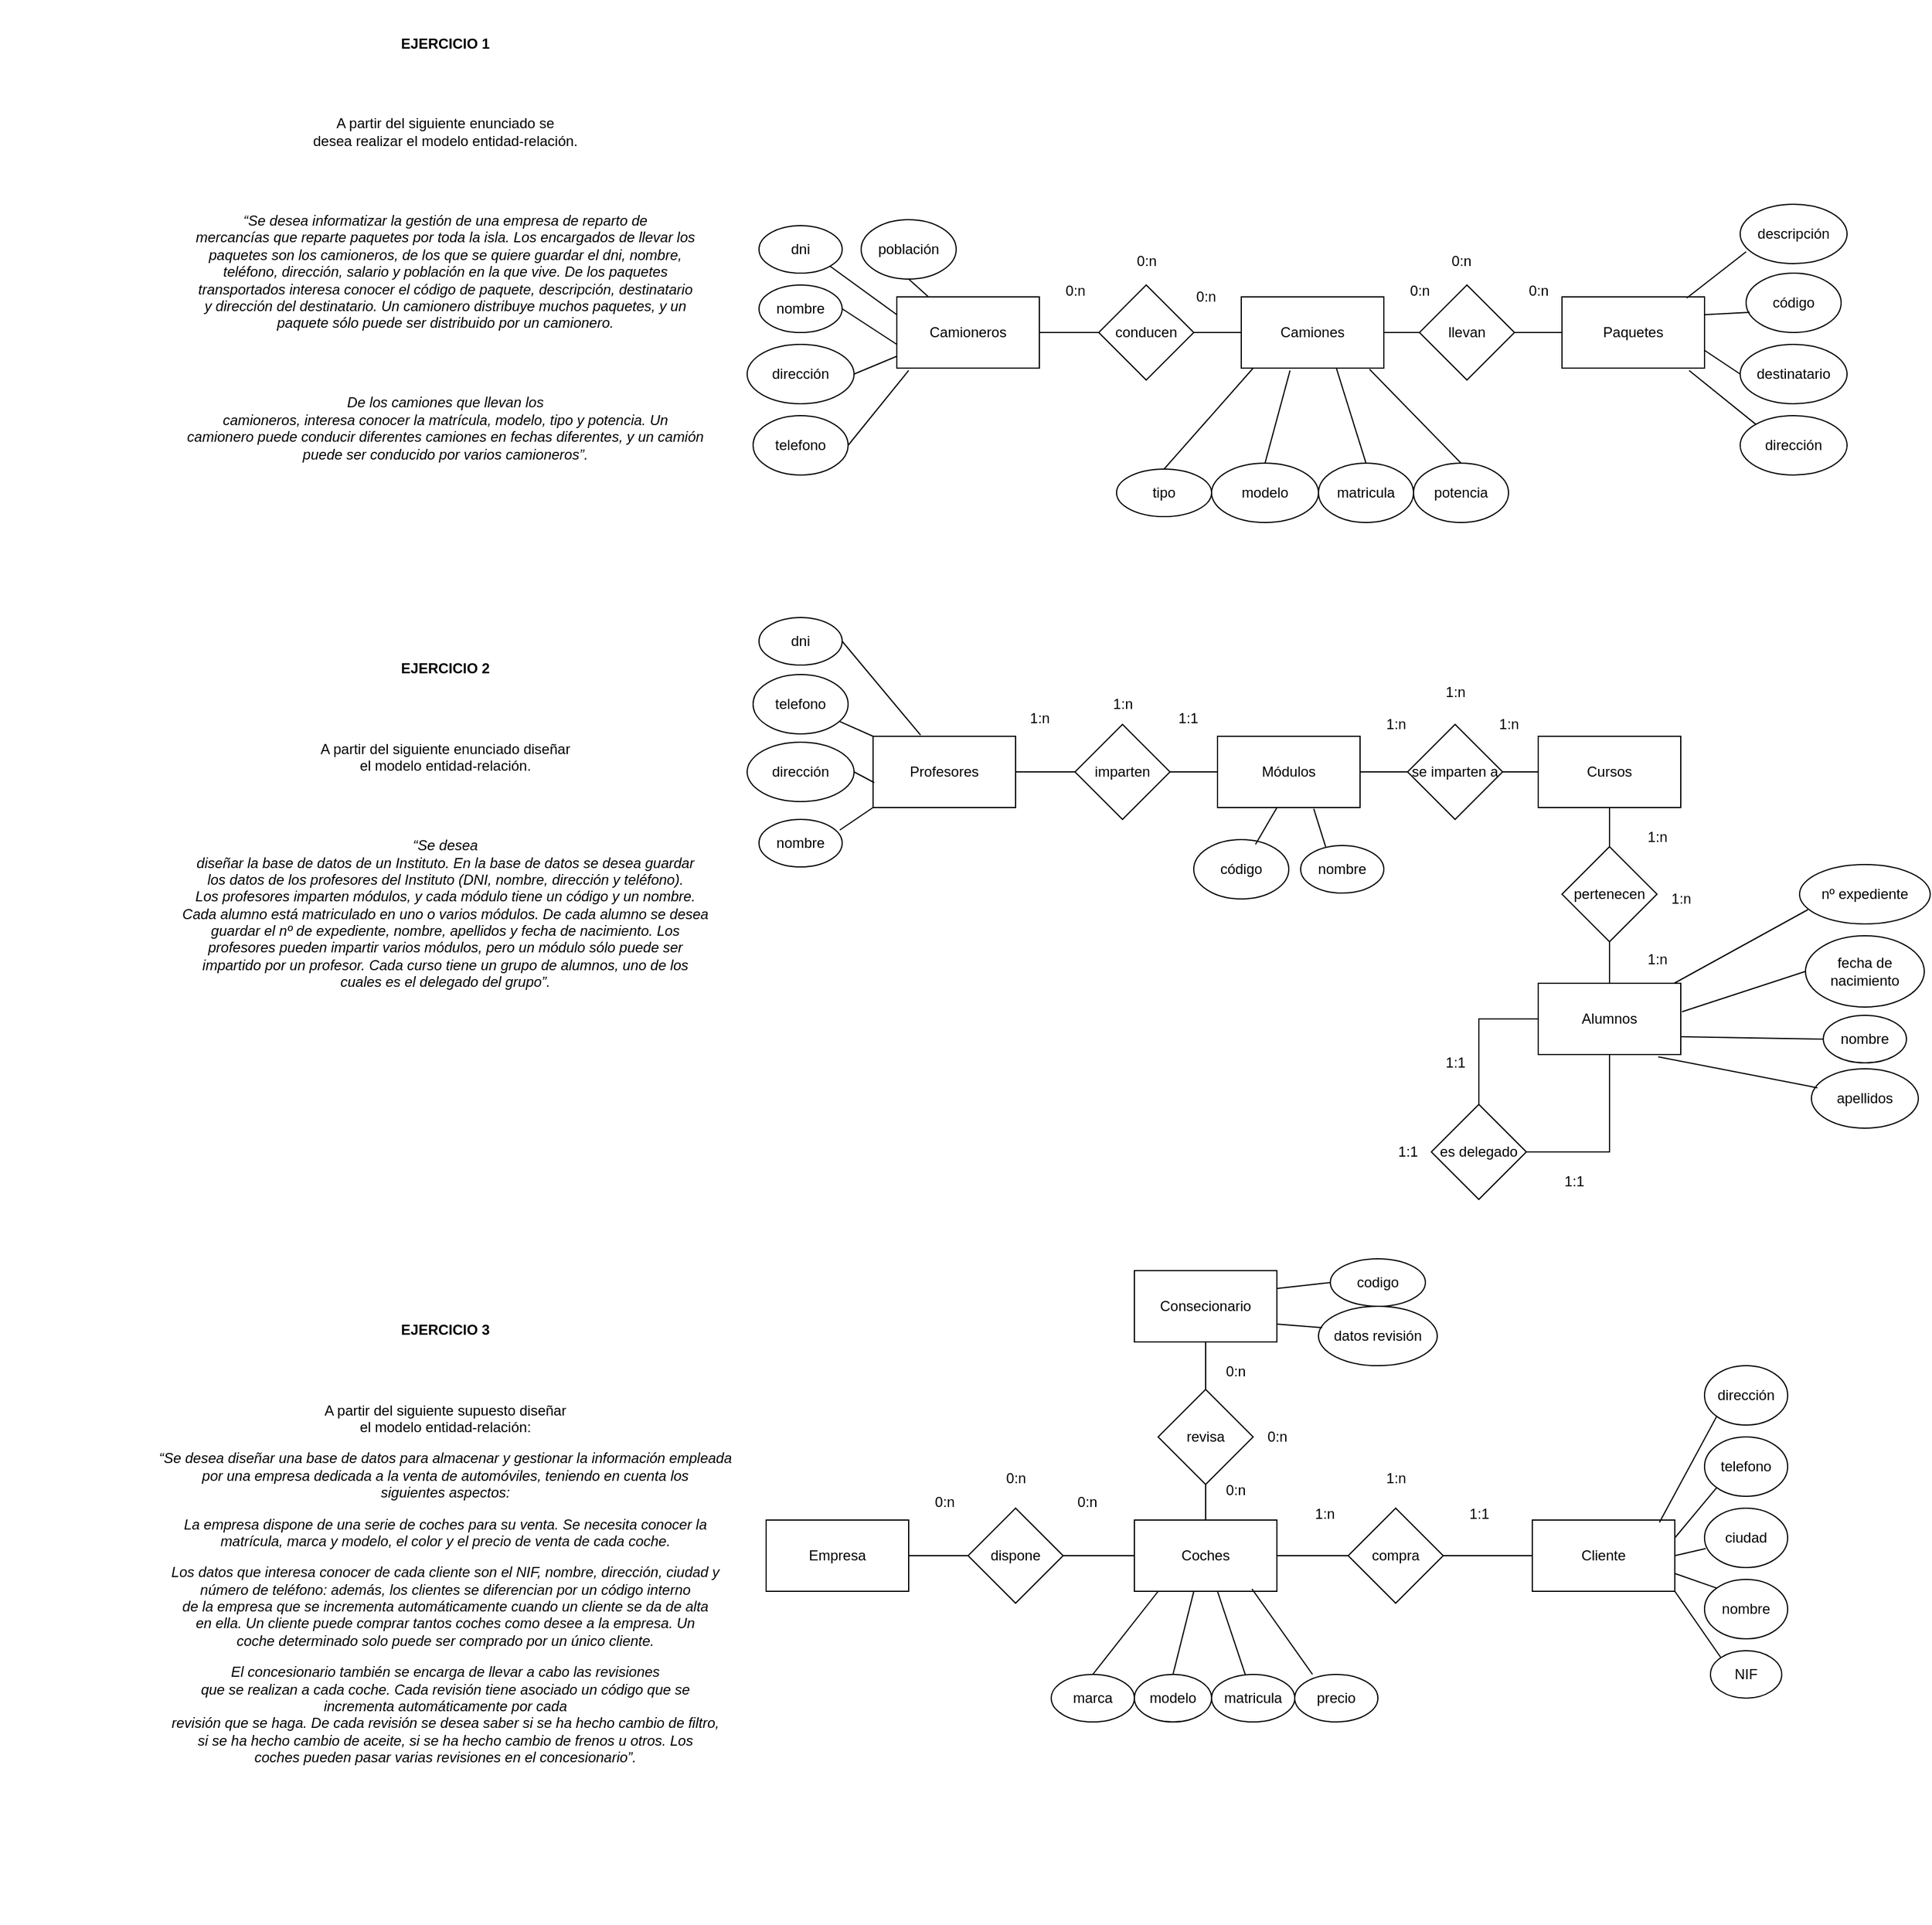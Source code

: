 <mxfile version="21.8.0" type="github">
  <diagram name="Página-1" id="nMgolZXD_CfGPn-2OGdc">
    <mxGraphModel dx="2261" dy="4302" grid="1" gridSize="10" guides="1" tooltips="1" connect="1" arrows="1" fold="1" page="1" pageScale="1" pageWidth="827" pageHeight="1169" math="0" shadow="0">
      <root>
        <mxCell id="0" />
        <mxCell id="1" parent="0" />
        <mxCell id="vaaJ42ECIvBjuGSLMHqS-1" value="&lt;p&gt;&lt;b&gt;&lt;span lang=&quot;ES-TRAD&quot;&gt;EJERCICIO 1&lt;/span&gt;&lt;/b&gt;&lt;/p&gt;&#xa;&#xa;&lt;p&gt;&lt;span lang=&quot;ES-TRAD&quot;&gt;A partir del siguiente enunciado se&#xa;desea realizar el modelo entidad-relación.&lt;/span&gt;&lt;/p&gt;&#xa;&#xa;&lt;p&gt;&lt;i&gt;&lt;span lang=&quot;ES-TRAD&quot;&gt;“Se desea informatizar la gestión de una empresa de reparto de&#xa;mercancías que reparte paquetes por toda la isla. Los encargados de llevar los&#xa;paquetes son los camioneros, de los que se quiere guardar el dni, nombre,&#xa;teléfono, dirección, salario y población en la que vive. De los paquetes&#xa;transportados interesa conocer el código de paquete, descripción, destinatario&#xa;y dirección del destinatario. Un camionero distribuye muchos paquetes, y un&#xa;paquete sólo puede ser distribuido por un camionero.&lt;/span&gt;&lt;/i&gt;&lt;/p&gt;&#xa;&#xa;&lt;p&gt;&lt;i&gt;&lt;span lang=&quot;ES-TRAD&quot;&gt;De los camiones que llevan los&#xa;camioneros, interesa conocer la matrícula, modelo, tipo y potencia. Un&#xa;camionero puede conducir diferentes camiones en fechas diferentes, y un camión&#xa;puede ser conducido por varios camioneros”.&lt;/span&gt;&lt;/i&gt;&lt;i&gt;&lt;/i&gt;&lt;/p&gt;&#xa;&#xa;&lt;p&gt;&lt;b&gt;&lt;span lang=&quot;ES-TRAD&quot;&gt;&lt;/span&gt;&lt;/b&gt;&lt;/p&gt;" style="text;html=1;strokeColor=none;fillColor=none;align=center;verticalAlign=middle;whiteSpace=wrap;rounded=0;" vertex="1" parent="1">
          <mxGeometry x="-170" y="-2510" width="500" height="460" as="geometry" />
        </mxCell>
        <mxCell id="vaaJ42ECIvBjuGSLMHqS-2" value="Paquetes" style="rounded=0;whiteSpace=wrap;html=1;" vertex="1" parent="1">
          <mxGeometry x="1020" y="-2260" width="120" height="60" as="geometry" />
        </mxCell>
        <mxCell id="vaaJ42ECIvBjuGSLMHqS-7" style="edgeStyle=orthogonalEdgeStyle;rounded=0;orthogonalLoop=1;jettySize=auto;html=1;entryX=0;entryY=0.5;entryDx=0;entryDy=0;endArrow=none;endFill=0;" edge="1" parent="1" source="vaaJ42ECIvBjuGSLMHqS-3" target="vaaJ42ECIvBjuGSLMHqS-5">
          <mxGeometry relative="1" as="geometry" />
        </mxCell>
        <mxCell id="vaaJ42ECIvBjuGSLMHqS-3" value="Camioneros" style="rounded=0;whiteSpace=wrap;html=1;" vertex="1" parent="1">
          <mxGeometry x="460" y="-2260" width="120" height="60" as="geometry" />
        </mxCell>
        <mxCell id="vaaJ42ECIvBjuGSLMHqS-5" value="conducen" style="rhombus;whiteSpace=wrap;html=1;" vertex="1" parent="1">
          <mxGeometry x="630" y="-2270" width="80" height="80" as="geometry" />
        </mxCell>
        <mxCell id="vaaJ42ECIvBjuGSLMHqS-9" value="telefono" style="ellipse;whiteSpace=wrap;html=1;" vertex="1" parent="1">
          <mxGeometry x="339" y="-2160" width="80" height="50" as="geometry" />
        </mxCell>
        <mxCell id="vaaJ42ECIvBjuGSLMHqS-10" value="nombre" style="ellipse;whiteSpace=wrap;html=1;" vertex="1" parent="1">
          <mxGeometry x="344" y="-2270" width="70" height="40" as="geometry" />
        </mxCell>
        <mxCell id="vaaJ42ECIvBjuGSLMHqS-11" value="dni" style="ellipse;whiteSpace=wrap;html=1;" vertex="1" parent="1">
          <mxGeometry x="344" y="-2320" width="70" height="40" as="geometry" />
        </mxCell>
        <mxCell id="vaaJ42ECIvBjuGSLMHqS-12" value="dirección" style="ellipse;whiteSpace=wrap;html=1;" vertex="1" parent="1">
          <mxGeometry x="334" y="-2220" width="90" height="50" as="geometry" />
        </mxCell>
        <mxCell id="vaaJ42ECIvBjuGSLMHqS-13" value="población" style="ellipse;whiteSpace=wrap;html=1;" vertex="1" parent="1">
          <mxGeometry x="430" y="-2325" width="80" height="50" as="geometry" />
        </mxCell>
        <mxCell id="vaaJ42ECIvBjuGSLMHqS-14" value="" style="endArrow=none;html=1;rounded=0;entryX=1;entryY=0.5;entryDx=0;entryDy=0;exitX=0.083;exitY=1.033;exitDx=0;exitDy=0;exitPerimeter=0;" edge="1" parent="1" source="vaaJ42ECIvBjuGSLMHqS-3" target="vaaJ42ECIvBjuGSLMHqS-9">
          <mxGeometry width="50" height="50" relative="1" as="geometry">
            <mxPoint x="390" y="-2130" as="sourcePoint" />
            <mxPoint x="440" y="-2180" as="targetPoint" />
          </mxGeometry>
        </mxCell>
        <mxCell id="vaaJ42ECIvBjuGSLMHqS-15" value="" style="endArrow=none;html=1;rounded=0;entryX=1;entryY=0.5;entryDx=0;entryDy=0;exitX=0;exitY=0.833;exitDx=0;exitDy=0;exitPerimeter=0;" edge="1" parent="1" source="vaaJ42ECIvBjuGSLMHqS-3" target="vaaJ42ECIvBjuGSLMHqS-12">
          <mxGeometry width="50" height="50" relative="1" as="geometry">
            <mxPoint x="390" y="-2130" as="sourcePoint" />
            <mxPoint x="440" y="-2180" as="targetPoint" />
          </mxGeometry>
        </mxCell>
        <mxCell id="vaaJ42ECIvBjuGSLMHqS-16" value="" style="endArrow=none;html=1;rounded=0;entryX=1;entryY=0.5;entryDx=0;entryDy=0;" edge="1" parent="1" target="vaaJ42ECIvBjuGSLMHqS-10">
          <mxGeometry width="50" height="50" relative="1" as="geometry">
            <mxPoint x="460" y="-2220" as="sourcePoint" />
            <mxPoint x="440" y="-2180" as="targetPoint" />
          </mxGeometry>
        </mxCell>
        <mxCell id="vaaJ42ECIvBjuGSLMHqS-17" value="" style="endArrow=none;html=1;rounded=0;entryX=1;entryY=1;entryDx=0;entryDy=0;exitX=0;exitY=0.25;exitDx=0;exitDy=0;" edge="1" parent="1" source="vaaJ42ECIvBjuGSLMHqS-3" target="vaaJ42ECIvBjuGSLMHqS-11">
          <mxGeometry width="50" height="50" relative="1" as="geometry">
            <mxPoint x="390" y="-2130" as="sourcePoint" />
            <mxPoint x="440" y="-2180" as="targetPoint" />
          </mxGeometry>
        </mxCell>
        <mxCell id="vaaJ42ECIvBjuGSLMHqS-18" value="" style="endArrow=none;html=1;rounded=0;entryX=0.5;entryY=1;entryDx=0;entryDy=0;" edge="1" parent="1" source="vaaJ42ECIvBjuGSLMHqS-3" target="vaaJ42ECIvBjuGSLMHqS-13">
          <mxGeometry width="50" height="50" relative="1" as="geometry">
            <mxPoint x="390" y="-2130" as="sourcePoint" />
            <mxPoint x="440" y="-2180" as="targetPoint" />
          </mxGeometry>
        </mxCell>
        <mxCell id="vaaJ42ECIvBjuGSLMHqS-19" value="dirección" style="ellipse;whiteSpace=wrap;html=1;" vertex="1" parent="1">
          <mxGeometry x="1170" y="-2160" width="90" height="50" as="geometry" />
        </mxCell>
        <mxCell id="vaaJ42ECIvBjuGSLMHqS-20" value="destinatario" style="ellipse;whiteSpace=wrap;html=1;" vertex="1" parent="1">
          <mxGeometry x="1170" y="-2220" width="90" height="50" as="geometry" />
        </mxCell>
        <mxCell id="vaaJ42ECIvBjuGSLMHqS-21" value="descripción" style="ellipse;whiteSpace=wrap;html=1;" vertex="1" parent="1">
          <mxGeometry x="1170" y="-2338" width="90" height="50" as="geometry" />
        </mxCell>
        <mxCell id="vaaJ42ECIvBjuGSLMHqS-22" value="código" style="ellipse;whiteSpace=wrap;html=1;" vertex="1" parent="1">
          <mxGeometry x="1175" y="-2280" width="80" height="50" as="geometry" />
        </mxCell>
        <mxCell id="vaaJ42ECIvBjuGSLMHqS-23" value="" style="endArrow=none;html=1;rounded=0;entryX=0;entryY=0;entryDx=0;entryDy=0;exitX=0.892;exitY=1.033;exitDx=0;exitDy=0;exitPerimeter=0;" edge="1" parent="1" source="vaaJ42ECIvBjuGSLMHqS-2" target="vaaJ42ECIvBjuGSLMHqS-19">
          <mxGeometry width="50" height="50" relative="1" as="geometry">
            <mxPoint x="630" y="-2220" as="sourcePoint" />
            <mxPoint x="680" y="-2270" as="targetPoint" />
          </mxGeometry>
        </mxCell>
        <mxCell id="vaaJ42ECIvBjuGSLMHqS-24" value="" style="endArrow=none;html=1;rounded=0;entryX=0;entryY=0.5;entryDx=0;entryDy=0;exitX=1;exitY=0.75;exitDx=0;exitDy=0;" edge="1" parent="1" source="vaaJ42ECIvBjuGSLMHqS-2" target="vaaJ42ECIvBjuGSLMHqS-20">
          <mxGeometry width="50" height="50" relative="1" as="geometry">
            <mxPoint x="630" y="-2220" as="sourcePoint" />
            <mxPoint x="680" y="-2270" as="targetPoint" />
          </mxGeometry>
        </mxCell>
        <mxCell id="vaaJ42ECIvBjuGSLMHqS-25" value="" style="endArrow=none;html=1;rounded=0;entryX=0.038;entryY=0.66;entryDx=0;entryDy=0;entryPerimeter=0;exitX=1;exitY=0.25;exitDx=0;exitDy=0;" edge="1" parent="1" source="vaaJ42ECIvBjuGSLMHqS-2" target="vaaJ42ECIvBjuGSLMHqS-22">
          <mxGeometry width="50" height="50" relative="1" as="geometry">
            <mxPoint x="630" y="-2220" as="sourcePoint" />
            <mxPoint x="680" y="-2270" as="targetPoint" />
          </mxGeometry>
        </mxCell>
        <mxCell id="vaaJ42ECIvBjuGSLMHqS-26" value="" style="endArrow=none;html=1;rounded=0;entryX=0.056;entryY=0.8;entryDx=0;entryDy=0;entryPerimeter=0;exitX=0.875;exitY=0.017;exitDx=0;exitDy=0;exitPerimeter=0;" edge="1" parent="1" source="vaaJ42ECIvBjuGSLMHqS-2" target="vaaJ42ECIvBjuGSLMHqS-21">
          <mxGeometry width="50" height="50" relative="1" as="geometry">
            <mxPoint x="630" y="-2220" as="sourcePoint" />
            <mxPoint x="680" y="-2270" as="targetPoint" />
          </mxGeometry>
        </mxCell>
        <mxCell id="vaaJ42ECIvBjuGSLMHqS-31" style="edgeStyle=orthogonalEdgeStyle;rounded=0;orthogonalLoop=1;jettySize=auto;html=1;entryX=0;entryY=0.5;entryDx=0;entryDy=0;endArrow=none;endFill=0;" edge="1" parent="1" source="vaaJ42ECIvBjuGSLMHqS-28" target="vaaJ42ECIvBjuGSLMHqS-30">
          <mxGeometry relative="1" as="geometry" />
        </mxCell>
        <mxCell id="vaaJ42ECIvBjuGSLMHqS-28" value="Camiones" style="rounded=0;whiteSpace=wrap;html=1;" vertex="1" parent="1">
          <mxGeometry x="750" y="-2260" width="120" height="60" as="geometry" />
        </mxCell>
        <mxCell id="vaaJ42ECIvBjuGSLMHqS-29" value="" style="endArrow=none;html=1;rounded=0;entryX=0;entryY=0.5;entryDx=0;entryDy=0;exitX=1;exitY=0.5;exitDx=0;exitDy=0;" edge="1" parent="1" source="vaaJ42ECIvBjuGSLMHqS-5" target="vaaJ42ECIvBjuGSLMHqS-28">
          <mxGeometry width="50" height="50" relative="1" as="geometry">
            <mxPoint x="500" y="-2220" as="sourcePoint" />
            <mxPoint x="550" y="-2270" as="targetPoint" />
          </mxGeometry>
        </mxCell>
        <mxCell id="vaaJ42ECIvBjuGSLMHqS-32" style="edgeStyle=orthogonalEdgeStyle;rounded=0;orthogonalLoop=1;jettySize=auto;html=1;endArrow=none;endFill=0;" edge="1" parent="1" source="vaaJ42ECIvBjuGSLMHqS-30" target="vaaJ42ECIvBjuGSLMHqS-2">
          <mxGeometry relative="1" as="geometry" />
        </mxCell>
        <mxCell id="vaaJ42ECIvBjuGSLMHqS-30" value="llevan" style="rhombus;whiteSpace=wrap;html=1;" vertex="1" parent="1">
          <mxGeometry x="900" y="-2270" width="80" height="80" as="geometry" />
        </mxCell>
        <mxCell id="vaaJ42ECIvBjuGSLMHqS-33" value="potencia" style="ellipse;whiteSpace=wrap;html=1;" vertex="1" parent="1">
          <mxGeometry x="895" y="-2120" width="80" height="50" as="geometry" />
        </mxCell>
        <mxCell id="vaaJ42ECIvBjuGSLMHqS-34" value="tipo" style="ellipse;whiteSpace=wrap;html=1;" vertex="1" parent="1">
          <mxGeometry x="645" y="-2115" width="80" height="40" as="geometry" />
        </mxCell>
        <mxCell id="vaaJ42ECIvBjuGSLMHqS-35" value="modelo" style="ellipse;whiteSpace=wrap;html=1;" vertex="1" parent="1">
          <mxGeometry x="725" y="-2120" width="90" height="50" as="geometry" />
        </mxCell>
        <mxCell id="vaaJ42ECIvBjuGSLMHqS-36" value="matricula" style="ellipse;whiteSpace=wrap;html=1;" vertex="1" parent="1">
          <mxGeometry x="815" y="-2120" width="80" height="50" as="geometry" />
        </mxCell>
        <mxCell id="vaaJ42ECIvBjuGSLMHqS-37" value="" style="endArrow=none;html=1;rounded=0;entryX=0.5;entryY=0;entryDx=0;entryDy=0;exitX=0.9;exitY=1.017;exitDx=0;exitDy=0;exitPerimeter=0;" edge="1" parent="1" source="vaaJ42ECIvBjuGSLMHqS-28" target="vaaJ42ECIvBjuGSLMHqS-33">
          <mxGeometry width="50" height="50" relative="1" as="geometry">
            <mxPoint x="500" y="-2220" as="sourcePoint" />
            <mxPoint x="550" y="-2270" as="targetPoint" />
          </mxGeometry>
        </mxCell>
        <mxCell id="vaaJ42ECIvBjuGSLMHqS-38" value="" style="endArrow=none;html=1;rounded=0;entryX=0.5;entryY=0;entryDx=0;entryDy=0;exitX=0.667;exitY=1;exitDx=0;exitDy=0;exitPerimeter=0;" edge="1" parent="1" source="vaaJ42ECIvBjuGSLMHqS-28" target="vaaJ42ECIvBjuGSLMHqS-36">
          <mxGeometry width="50" height="50" relative="1" as="geometry">
            <mxPoint x="500" y="-2220" as="sourcePoint" />
            <mxPoint x="550" y="-2270" as="targetPoint" />
          </mxGeometry>
        </mxCell>
        <mxCell id="vaaJ42ECIvBjuGSLMHqS-39" value="" style="endArrow=none;html=1;rounded=0;entryX=0.5;entryY=0;entryDx=0;entryDy=0;exitX=0.342;exitY=1.033;exitDx=0;exitDy=0;exitPerimeter=0;" edge="1" parent="1" source="vaaJ42ECIvBjuGSLMHqS-28" target="vaaJ42ECIvBjuGSLMHqS-35">
          <mxGeometry width="50" height="50" relative="1" as="geometry">
            <mxPoint x="500" y="-2220" as="sourcePoint" />
            <mxPoint x="550" y="-2270" as="targetPoint" />
          </mxGeometry>
        </mxCell>
        <mxCell id="vaaJ42ECIvBjuGSLMHqS-40" value="" style="endArrow=none;html=1;rounded=0;exitX=0.5;exitY=0;exitDx=0;exitDy=0;" edge="1" parent="1" source="vaaJ42ECIvBjuGSLMHqS-34">
          <mxGeometry width="50" height="50" relative="1" as="geometry">
            <mxPoint x="500" y="-2220" as="sourcePoint" />
            <mxPoint x="760" y="-2200" as="targetPoint" />
          </mxGeometry>
        </mxCell>
        <mxCell id="vaaJ42ECIvBjuGSLMHqS-41" value="0:n" style="text;html=1;align=center;verticalAlign=middle;resizable=0;points=[];autosize=1;strokeColor=none;fillColor=none;" vertex="1" parent="1">
          <mxGeometry x="700" y="-2275" width="40" height="30" as="geometry" />
        </mxCell>
        <mxCell id="vaaJ42ECIvBjuGSLMHqS-42" value="0:n" style="text;html=1;align=center;verticalAlign=middle;resizable=0;points=[];autosize=1;strokeColor=none;fillColor=none;" vertex="1" parent="1">
          <mxGeometry x="590" y="-2280" width="40" height="30" as="geometry" />
        </mxCell>
        <mxCell id="vaaJ42ECIvBjuGSLMHqS-43" value="0:n" style="text;html=1;align=center;verticalAlign=middle;resizable=0;points=[];autosize=1;strokeColor=none;fillColor=none;" vertex="1" parent="1">
          <mxGeometry x="650" y="-2305" width="40" height="30" as="geometry" />
        </mxCell>
        <mxCell id="vaaJ42ECIvBjuGSLMHqS-44" value="0:n" style="text;html=1;align=center;verticalAlign=middle;resizable=0;points=[];autosize=1;strokeColor=none;fillColor=none;" vertex="1" parent="1">
          <mxGeometry x="980" y="-2280" width="40" height="30" as="geometry" />
        </mxCell>
        <mxCell id="vaaJ42ECIvBjuGSLMHqS-45" value="0:n" style="text;html=1;align=center;verticalAlign=middle;resizable=0;points=[];autosize=1;strokeColor=none;fillColor=none;" vertex="1" parent="1">
          <mxGeometry x="880" y="-2280" width="40" height="30" as="geometry" />
        </mxCell>
        <mxCell id="vaaJ42ECIvBjuGSLMHqS-46" value="0:n" style="text;html=1;align=center;verticalAlign=middle;resizable=0;points=[];autosize=1;strokeColor=none;fillColor=none;" vertex="1" parent="1">
          <mxGeometry x="915" y="-2305" width="40" height="30" as="geometry" />
        </mxCell>
        <mxCell id="vaaJ42ECIvBjuGSLMHqS-47" value="&lt;p&gt;&lt;b&gt;EJERCICIO 2&lt;/b&gt;&lt;/p&gt;&lt;br/&gt;&lt;br/&gt;&lt;p&gt;&lt;span lang=&quot;ES-TRAD&quot;&gt;A partir del siguiente enunciado diseñar&lt;br/&gt;el modelo entidad-relación.&lt;/span&gt;&lt;/p&gt;&lt;br/&gt;&lt;br/&gt;&lt;p&gt;&lt;i&gt;&lt;span lang=&quot;ES-TRAD&quot;&gt;“Se desea&lt;br/&gt;diseñar la base de datos de un Instituto. En la base de datos se desea guardar&lt;br/&gt;los datos de los profesores del Instituto (DNI, nombre, dirección y teléfono).&lt;br/&gt;Los profesores imparten módulos, y cada módulo tiene un código y un nombre.&lt;br/&gt;Cada alumno está matriculado en uno o varios módulos. De cada alumno se desea&lt;br/&gt;guardar el nº de expediente, nombre, apellidos y fecha de nacimiento. Los&lt;br/&gt;profesores pueden impartir varios módulos, pero un módulo sólo puede ser&lt;br/&gt;impartido por un profesor. Cada curso tiene un grupo de alumnos, uno de los&lt;br/&gt;cuales es el delegado del grupo”.&lt;/span&gt;&lt;/i&gt;&lt;/p&gt;" style="text;html=1;strokeColor=none;fillColor=none;align=center;verticalAlign=middle;whiteSpace=wrap;rounded=0;" vertex="1" parent="1">
          <mxGeometry x="-190" y="-1970" width="540" height="310" as="geometry" />
        </mxCell>
        <mxCell id="vaaJ42ECIvBjuGSLMHqS-104" style="edgeStyle=orthogonalEdgeStyle;rounded=0;orthogonalLoop=1;jettySize=auto;html=1;entryX=0.5;entryY=0;entryDx=0;entryDy=0;endArrow=none;endFill=0;" edge="1" parent="1" source="vaaJ42ECIvBjuGSLMHqS-49" target="vaaJ42ECIvBjuGSLMHqS-100">
          <mxGeometry relative="1" as="geometry" />
        </mxCell>
        <mxCell id="vaaJ42ECIvBjuGSLMHqS-106" style="edgeStyle=orthogonalEdgeStyle;rounded=0;orthogonalLoop=1;jettySize=auto;html=1;entryX=1;entryY=0.5;entryDx=0;entryDy=0;endArrow=none;endFill=0;" edge="1" parent="1" source="vaaJ42ECIvBjuGSLMHqS-49" target="vaaJ42ECIvBjuGSLMHqS-100">
          <mxGeometry relative="1" as="geometry">
            <Array as="points">
              <mxPoint x="1060" y="-1540" />
            </Array>
          </mxGeometry>
        </mxCell>
        <mxCell id="vaaJ42ECIvBjuGSLMHqS-49" value="Alumnos" style="rounded=0;whiteSpace=wrap;html=1;" vertex="1" parent="1">
          <mxGeometry x="1000" y="-1682" width="120" height="60" as="geometry" />
        </mxCell>
        <mxCell id="vaaJ42ECIvBjuGSLMHqS-55" style="edgeStyle=orthogonalEdgeStyle;rounded=0;orthogonalLoop=1;jettySize=auto;html=1;entryX=0;entryY=0.5;entryDx=0;entryDy=0;endArrow=none;endFill=0;" edge="1" parent="1" source="vaaJ42ECIvBjuGSLMHqS-50" target="vaaJ42ECIvBjuGSLMHqS-54">
          <mxGeometry relative="1" as="geometry" />
        </mxCell>
        <mxCell id="vaaJ42ECIvBjuGSLMHqS-50" value="Profesores" style="rounded=0;whiteSpace=wrap;html=1;" vertex="1" parent="1">
          <mxGeometry x="440" y="-1890" width="120" height="60" as="geometry" />
        </mxCell>
        <mxCell id="vaaJ42ECIvBjuGSLMHqS-91" style="edgeStyle=orthogonalEdgeStyle;rounded=0;orthogonalLoop=1;jettySize=auto;html=1;entryX=0;entryY=0.5;entryDx=0;entryDy=0;endArrow=none;endFill=0;" edge="1" parent="1" source="vaaJ42ECIvBjuGSLMHqS-52" target="vaaJ42ECIvBjuGSLMHqS-90">
          <mxGeometry relative="1" as="geometry" />
        </mxCell>
        <mxCell id="vaaJ42ECIvBjuGSLMHqS-52" value="Módulos" style="rounded=0;whiteSpace=wrap;html=1;" vertex="1" parent="1">
          <mxGeometry x="730" y="-1890" width="120" height="60" as="geometry" />
        </mxCell>
        <mxCell id="vaaJ42ECIvBjuGSLMHqS-98" style="edgeStyle=orthogonalEdgeStyle;rounded=0;orthogonalLoop=1;jettySize=auto;html=1;endArrow=none;endFill=0;" edge="1" parent="1" source="vaaJ42ECIvBjuGSLMHqS-53" target="vaaJ42ECIvBjuGSLMHqS-49">
          <mxGeometry relative="1" as="geometry" />
        </mxCell>
        <mxCell id="vaaJ42ECIvBjuGSLMHqS-53" value="pertenecen" style="rhombus;whiteSpace=wrap;html=1;" vertex="1" parent="1">
          <mxGeometry x="1020" y="-1797" width="80" height="80" as="geometry" />
        </mxCell>
        <mxCell id="vaaJ42ECIvBjuGSLMHqS-56" style="edgeStyle=orthogonalEdgeStyle;rounded=0;orthogonalLoop=1;jettySize=auto;html=1;entryX=0;entryY=0.5;entryDx=0;entryDy=0;endArrow=none;endFill=0;" edge="1" parent="1" source="vaaJ42ECIvBjuGSLMHqS-54" target="vaaJ42ECIvBjuGSLMHqS-52">
          <mxGeometry relative="1" as="geometry" />
        </mxCell>
        <mxCell id="vaaJ42ECIvBjuGSLMHqS-54" value="imparten" style="rhombus;whiteSpace=wrap;html=1;" vertex="1" parent="1">
          <mxGeometry x="610" y="-1900" width="80" height="80" as="geometry" />
        </mxCell>
        <mxCell id="vaaJ42ECIvBjuGSLMHqS-59" value="1:n" style="text;html=1;align=center;verticalAlign=middle;resizable=0;points=[];autosize=1;strokeColor=none;fillColor=none;" vertex="1" parent="1">
          <mxGeometry x="560" y="-1920" width="40" height="30" as="geometry" />
        </mxCell>
        <mxCell id="vaaJ42ECIvBjuGSLMHqS-60" value="1:1" style="text;html=1;align=center;verticalAlign=middle;resizable=0;points=[];autosize=1;strokeColor=none;fillColor=none;" vertex="1" parent="1">
          <mxGeometry x="685" y="-1920" width="40" height="30" as="geometry" />
        </mxCell>
        <mxCell id="vaaJ42ECIvBjuGSLMHqS-61" value="1:n" style="text;html=1;align=center;verticalAlign=middle;resizable=0;points=[];autosize=1;strokeColor=none;fillColor=none;" vertex="1" parent="1">
          <mxGeometry x="630" y="-1932" width="40" height="30" as="geometry" />
        </mxCell>
        <mxCell id="vaaJ42ECIvBjuGSLMHqS-62" value="1:n" style="text;html=1;align=center;verticalAlign=middle;resizable=0;points=[];autosize=1;strokeColor=none;fillColor=none;" vertex="1" parent="1">
          <mxGeometry x="1080" y="-1820" width="40" height="30" as="geometry" />
        </mxCell>
        <mxCell id="vaaJ42ECIvBjuGSLMHqS-64" value="1:n" style="text;html=1;align=center;verticalAlign=middle;resizable=0;points=[];autosize=1;strokeColor=none;fillColor=none;" vertex="1" parent="1">
          <mxGeometry x="1080" y="-1717" width="40" height="30" as="geometry" />
        </mxCell>
        <mxCell id="vaaJ42ECIvBjuGSLMHqS-65" value="dirección" style="ellipse;whiteSpace=wrap;html=1;" vertex="1" parent="1">
          <mxGeometry x="334" y="-1885" width="90" height="50" as="geometry" />
        </mxCell>
        <mxCell id="vaaJ42ECIvBjuGSLMHqS-66" value="telefono" style="ellipse;whiteSpace=wrap;html=1;" vertex="1" parent="1">
          <mxGeometry x="339" y="-1942" width="80" height="50" as="geometry" />
        </mxCell>
        <mxCell id="vaaJ42ECIvBjuGSLMHqS-67" value="nombre" style="ellipse;whiteSpace=wrap;html=1;" vertex="1" parent="1">
          <mxGeometry x="344" y="-1820" width="70" height="40" as="geometry" />
        </mxCell>
        <mxCell id="vaaJ42ECIvBjuGSLMHqS-68" value="dni" style="ellipse;whiteSpace=wrap;html=1;" vertex="1" parent="1">
          <mxGeometry x="344" y="-1990" width="70" height="40" as="geometry" />
        </mxCell>
        <mxCell id="vaaJ42ECIvBjuGSLMHqS-69" value="" style="endArrow=none;html=1;rounded=0;exitX=0.971;exitY=0.225;exitDx=0;exitDy=0;exitPerimeter=0;entryX=0;entryY=1;entryDx=0;entryDy=0;" edge="1" parent="1" source="vaaJ42ECIvBjuGSLMHqS-67" target="vaaJ42ECIvBjuGSLMHqS-50">
          <mxGeometry width="50" height="50" relative="1" as="geometry">
            <mxPoint x="500" y="-1890" as="sourcePoint" />
            <mxPoint x="550" y="-1940" as="targetPoint" />
          </mxGeometry>
        </mxCell>
        <mxCell id="vaaJ42ECIvBjuGSLMHqS-70" value="" style="endArrow=none;html=1;rounded=0;entryX=1;entryY=0.5;entryDx=0;entryDy=0;exitX=0.008;exitY=0.65;exitDx=0;exitDy=0;exitPerimeter=0;" edge="1" parent="1" source="vaaJ42ECIvBjuGSLMHqS-50" target="vaaJ42ECIvBjuGSLMHqS-65">
          <mxGeometry width="50" height="50" relative="1" as="geometry">
            <mxPoint x="500" y="-1890" as="sourcePoint" />
            <mxPoint x="550" y="-1940" as="targetPoint" />
          </mxGeometry>
        </mxCell>
        <mxCell id="vaaJ42ECIvBjuGSLMHqS-71" value="" style="endArrow=none;html=1;rounded=0;exitX=0;exitY=0;exitDx=0;exitDy=0;" edge="1" parent="1" source="vaaJ42ECIvBjuGSLMHqS-50" target="vaaJ42ECIvBjuGSLMHqS-66">
          <mxGeometry width="50" height="50" relative="1" as="geometry">
            <mxPoint x="500" y="-1890" as="sourcePoint" />
            <mxPoint x="550" y="-1940" as="targetPoint" />
          </mxGeometry>
        </mxCell>
        <mxCell id="vaaJ42ECIvBjuGSLMHqS-72" value="" style="endArrow=none;html=1;rounded=0;entryX=1;entryY=0.5;entryDx=0;entryDy=0;exitX=0.333;exitY=-0.017;exitDx=0;exitDy=0;exitPerimeter=0;" edge="1" parent="1" source="vaaJ42ECIvBjuGSLMHqS-50" target="vaaJ42ECIvBjuGSLMHqS-68">
          <mxGeometry width="50" height="50" relative="1" as="geometry">
            <mxPoint x="500" y="-1890" as="sourcePoint" />
            <mxPoint x="550" y="-1940" as="targetPoint" />
          </mxGeometry>
        </mxCell>
        <mxCell id="vaaJ42ECIvBjuGSLMHqS-73" value="código" style="ellipse;whiteSpace=wrap;html=1;" vertex="1" parent="1">
          <mxGeometry x="710" y="-1803" width="80" height="50" as="geometry" />
        </mxCell>
        <mxCell id="vaaJ42ECIvBjuGSLMHqS-75" value="nombre" style="ellipse;whiteSpace=wrap;html=1;" vertex="1" parent="1">
          <mxGeometry x="800" y="-1798" width="70" height="40" as="geometry" />
        </mxCell>
        <mxCell id="vaaJ42ECIvBjuGSLMHqS-76" value="" style="endArrow=none;html=1;rounded=0;entryX=0.675;entryY=1.017;entryDx=0;entryDy=0;entryPerimeter=0;exitX=0.3;exitY=0.025;exitDx=0;exitDy=0;exitPerimeter=0;" edge="1" parent="1" source="vaaJ42ECIvBjuGSLMHqS-75" target="vaaJ42ECIvBjuGSLMHqS-52">
          <mxGeometry width="50" height="50" relative="1" as="geometry">
            <mxPoint x="510" y="-1890" as="sourcePoint" />
            <mxPoint x="560" y="-1940" as="targetPoint" />
          </mxGeometry>
        </mxCell>
        <mxCell id="vaaJ42ECIvBjuGSLMHqS-77" value="" style="endArrow=none;html=1;rounded=0;entryX=0.417;entryY=1;entryDx=0;entryDy=0;entryPerimeter=0;exitX=0.65;exitY=0.08;exitDx=0;exitDy=0;exitPerimeter=0;" edge="1" parent="1" source="vaaJ42ECIvBjuGSLMHqS-73" target="vaaJ42ECIvBjuGSLMHqS-52">
          <mxGeometry width="50" height="50" relative="1" as="geometry">
            <mxPoint x="510" y="-1890" as="sourcePoint" />
            <mxPoint x="560" y="-1940" as="targetPoint" />
          </mxGeometry>
        </mxCell>
        <mxCell id="vaaJ42ECIvBjuGSLMHqS-78" value="nº expediente" style="ellipse;whiteSpace=wrap;html=1;" vertex="1" parent="1">
          <mxGeometry x="1220" y="-1782" width="110" height="50" as="geometry" />
        </mxCell>
        <mxCell id="vaaJ42ECIvBjuGSLMHqS-79" value="nombre" style="ellipse;whiteSpace=wrap;html=1;" vertex="1" parent="1">
          <mxGeometry x="1240" y="-1655" width="70" height="40" as="geometry" />
        </mxCell>
        <mxCell id="vaaJ42ECIvBjuGSLMHqS-80" value="apellidos" style="ellipse;whiteSpace=wrap;html=1;" vertex="1" parent="1">
          <mxGeometry x="1230" y="-1610" width="90" height="50" as="geometry" />
        </mxCell>
        <mxCell id="vaaJ42ECIvBjuGSLMHqS-81" value="fecha de nacimiento" style="ellipse;whiteSpace=wrap;html=1;" vertex="1" parent="1">
          <mxGeometry x="1225" y="-1722" width="100" height="60" as="geometry" />
        </mxCell>
        <mxCell id="vaaJ42ECIvBjuGSLMHqS-82" value="" style="endArrow=none;html=1;rounded=0;entryX=0.056;entryY=0.32;entryDx=0;entryDy=0;entryPerimeter=0;exitX=0.842;exitY=1.033;exitDx=0;exitDy=0;exitPerimeter=0;" edge="1" parent="1" source="vaaJ42ECIvBjuGSLMHqS-49" target="vaaJ42ECIvBjuGSLMHqS-80">
          <mxGeometry width="50" height="50" relative="1" as="geometry">
            <mxPoint x="510" y="-1622" as="sourcePoint" />
            <mxPoint x="560" y="-1672" as="targetPoint" />
          </mxGeometry>
        </mxCell>
        <mxCell id="vaaJ42ECIvBjuGSLMHqS-83" value="" style="endArrow=none;html=1;rounded=0;entryX=0;entryY=0.5;entryDx=0;entryDy=0;exitX=1;exitY=0.75;exitDx=0;exitDy=0;" edge="1" parent="1" source="vaaJ42ECIvBjuGSLMHqS-49" target="vaaJ42ECIvBjuGSLMHqS-79">
          <mxGeometry width="50" height="50" relative="1" as="geometry">
            <mxPoint x="510" y="-1622" as="sourcePoint" />
            <mxPoint x="560" y="-1672" as="targetPoint" />
          </mxGeometry>
        </mxCell>
        <mxCell id="vaaJ42ECIvBjuGSLMHqS-84" value="" style="endArrow=none;html=1;rounded=0;entryX=0;entryY=0.5;entryDx=0;entryDy=0;exitX=1.008;exitY=0.4;exitDx=0;exitDy=0;exitPerimeter=0;" edge="1" parent="1" source="vaaJ42ECIvBjuGSLMHqS-49" target="vaaJ42ECIvBjuGSLMHqS-81">
          <mxGeometry width="50" height="50" relative="1" as="geometry">
            <mxPoint x="510" y="-1622" as="sourcePoint" />
            <mxPoint x="560" y="-1672" as="targetPoint" />
          </mxGeometry>
        </mxCell>
        <mxCell id="vaaJ42ECIvBjuGSLMHqS-85" value="" style="endArrow=none;html=1;rounded=0;entryX=0.064;entryY=0.76;entryDx=0;entryDy=0;entryPerimeter=0;" edge="1" parent="1" source="vaaJ42ECIvBjuGSLMHqS-49" target="vaaJ42ECIvBjuGSLMHqS-78">
          <mxGeometry width="50" height="50" relative="1" as="geometry">
            <mxPoint x="510" y="-1622" as="sourcePoint" />
            <mxPoint x="560" y="-1672" as="targetPoint" />
          </mxGeometry>
        </mxCell>
        <mxCell id="vaaJ42ECIvBjuGSLMHqS-97" style="edgeStyle=orthogonalEdgeStyle;rounded=0;orthogonalLoop=1;jettySize=auto;html=1;endArrow=none;endFill=0;" edge="1" parent="1" source="vaaJ42ECIvBjuGSLMHqS-86" target="vaaJ42ECIvBjuGSLMHqS-53">
          <mxGeometry relative="1" as="geometry" />
        </mxCell>
        <mxCell id="vaaJ42ECIvBjuGSLMHqS-86" value="Cursos" style="rounded=0;whiteSpace=wrap;html=1;" vertex="1" parent="1">
          <mxGeometry x="1000" y="-1890" width="120" height="60" as="geometry" />
        </mxCell>
        <mxCell id="vaaJ42ECIvBjuGSLMHqS-92" style="edgeStyle=orthogonalEdgeStyle;rounded=0;orthogonalLoop=1;jettySize=auto;html=1;entryX=0;entryY=0.5;entryDx=0;entryDy=0;endArrow=none;endFill=0;" edge="1" parent="1" source="vaaJ42ECIvBjuGSLMHqS-90" target="vaaJ42ECIvBjuGSLMHqS-86">
          <mxGeometry relative="1" as="geometry" />
        </mxCell>
        <mxCell id="vaaJ42ECIvBjuGSLMHqS-90" value="se imparten a" style="rhombus;whiteSpace=wrap;html=1;" vertex="1" parent="1">
          <mxGeometry x="890" y="-1900" width="80" height="80" as="geometry" />
        </mxCell>
        <mxCell id="vaaJ42ECIvBjuGSLMHqS-94" value="1:n" style="text;html=1;align=center;verticalAlign=middle;resizable=0;points=[];autosize=1;strokeColor=none;fillColor=none;" vertex="1" parent="1">
          <mxGeometry x="860" y="-1915" width="40" height="30" as="geometry" />
        </mxCell>
        <mxCell id="vaaJ42ECIvBjuGSLMHqS-95" value="1:n" style="text;html=1;align=center;verticalAlign=middle;resizable=0;points=[];autosize=1;strokeColor=none;fillColor=none;" vertex="1" parent="1">
          <mxGeometry x="955" y="-1915" width="40" height="30" as="geometry" />
        </mxCell>
        <mxCell id="vaaJ42ECIvBjuGSLMHqS-96" value="1:n" style="text;html=1;align=center;verticalAlign=middle;resizable=0;points=[];autosize=1;strokeColor=none;fillColor=none;" vertex="1" parent="1">
          <mxGeometry x="910" y="-1942" width="40" height="30" as="geometry" />
        </mxCell>
        <mxCell id="vaaJ42ECIvBjuGSLMHqS-99" value="1:n" style="text;html=1;align=center;verticalAlign=middle;resizable=0;points=[];autosize=1;strokeColor=none;fillColor=none;" vertex="1" parent="1">
          <mxGeometry x="1100" y="-1768.5" width="40" height="30" as="geometry" />
        </mxCell>
        <mxCell id="vaaJ42ECIvBjuGSLMHqS-100" value="es delegado" style="rhombus;whiteSpace=wrap;html=1;" vertex="1" parent="1">
          <mxGeometry x="910" y="-1580" width="80" height="80" as="geometry" />
        </mxCell>
        <mxCell id="vaaJ42ECIvBjuGSLMHqS-107" value="1:1" style="text;html=1;align=center;verticalAlign=middle;resizable=0;points=[];autosize=1;strokeColor=none;fillColor=none;" vertex="1" parent="1">
          <mxGeometry x="870" y="-1555" width="40" height="30" as="geometry" />
        </mxCell>
        <mxCell id="vaaJ42ECIvBjuGSLMHqS-108" value="1:1" style="text;html=1;align=center;verticalAlign=middle;resizable=0;points=[];autosize=1;strokeColor=none;fillColor=none;" vertex="1" parent="1">
          <mxGeometry x="910" y="-1630" width="40" height="30" as="geometry" />
        </mxCell>
        <mxCell id="vaaJ42ECIvBjuGSLMHqS-109" value="1:1" style="text;html=1;align=center;verticalAlign=middle;resizable=0;points=[];autosize=1;strokeColor=none;fillColor=none;" vertex="1" parent="1">
          <mxGeometry x="1010" y="-1530" width="40" height="30" as="geometry" />
        </mxCell>
        <mxCell id="vaaJ42ECIvBjuGSLMHqS-110" value="&lt;p align=&quot;center&quot;&gt;&lt;b&gt;EJERCICIO 3&lt;/b&gt;&lt;/p&gt;&lt;div align=&quot;center&quot;&gt;&lt;br&gt;&lt;br&gt;&lt;/div&gt;&lt;p align=&quot;center&quot;&gt;&lt;span lang=&quot;ES-TRAD&quot;&gt;A partir del siguiente supuesto diseñar&lt;br&gt;el modelo entidad-relación:&lt;/span&gt;&lt;/p&gt;&lt;p id=&quot;yui_3_17_2_1_1695321423894_30&quot; align=&quot;center&quot;&gt;&lt;i id=&quot;yui_3_17_2_1_1695321423894_29&quot;&gt;&lt;span id=&quot;yui_3_17_2_1_1695321423894_28&quot; lang=&quot;ES-TRAD&quot;&gt;“Se desea diseñar una base de datos para almacenar y gestionar la información empleada&lt;br&gt;por una empresa dedicada a la venta de automóviles, teniendo en cuenta los&lt;br&gt;siguientes aspectos:&lt;/span&gt;&lt;/i&gt;&lt;/p&gt;&lt;p align=&quot;center&quot;&gt;&lt;i&gt;&lt;span lang=&quot;ES-TRAD&quot;&gt;La empresa dispone de una serie de coches para su venta. Se necesita conocer la&lt;br&gt;matrícula, marca y modelo, el color y el precio de venta de cada coche.&lt;/span&gt;&lt;/i&gt;&lt;/p&gt;&lt;p align=&quot;center&quot;&gt;&lt;i&gt;&lt;span lang=&quot;ES-TRAD&quot;&gt;Los datos que interesa conocer de cada cliente son el NIF, nombre, dirección, ciudad y&lt;br&gt;número de teléfono: además, los clientes se diferencian por un código interno&lt;br&gt;de la empresa que se incrementa automáticamente cuando un cliente se da de alta&lt;br&gt;en ella. Un cliente puede comprar tantos coches como desee a la empresa. Un&lt;br&gt;coche determinado solo puede ser comprado por un único cliente.&lt;/span&gt;&lt;/i&gt;&lt;/p&gt;&lt;p id=&quot;yui_3_17_2_1_1695321423894_27&quot; align=&quot;center&quot;&gt;&lt;i id=&quot;yui_3_17_2_1_1695321423894_26&quot;&gt;&lt;span id=&quot;yui_3_17_2_1_1695321423894_25&quot; lang=&quot;ES-TRAD&quot;&gt;El concesionario también se encarga de llevar a cabo las revisiones&lt;br&gt;que se realizan a cada coche. Cada revisión tiene asociado un código que se&lt;br&gt;incrementa automáticamente por cada&lt;br&gt;revisión que se haga. De cada revisión se desea saber si se ha hecho cambio de filtro,&lt;br&gt;si se ha hecho cambio de aceite, si se ha hecho cambio de frenos u otros. Los&lt;br&gt;coches pueden pasar varias revisiones en el concesionario”.&lt;/span&gt;&lt;/i&gt;&lt;/p&gt;" style="text;html=1;strokeColor=none;fillColor=none;align=center;verticalAlign=middle;whiteSpace=wrap;rounded=0;" vertex="1" parent="1">
          <mxGeometry x="-295" y="-1530" width="750" height="640" as="geometry" />
        </mxCell>
        <mxCell id="vaaJ42ECIvBjuGSLMHqS-115" style="edgeStyle=orthogonalEdgeStyle;rounded=0;orthogonalLoop=1;jettySize=auto;html=1;entryX=0;entryY=0.5;entryDx=0;entryDy=0;endArrow=none;endFill=0;" edge="1" parent="1" source="vaaJ42ECIvBjuGSLMHqS-112" target="vaaJ42ECIvBjuGSLMHqS-114">
          <mxGeometry relative="1" as="geometry" />
        </mxCell>
        <mxCell id="vaaJ42ECIvBjuGSLMHqS-112" value="Empresa" style="rounded=0;whiteSpace=wrap;html=1;" vertex="1" parent="1">
          <mxGeometry x="350" y="-1230" width="120" height="60" as="geometry" />
        </mxCell>
        <mxCell id="vaaJ42ECIvBjuGSLMHqS-120" style="edgeStyle=orthogonalEdgeStyle;rounded=0;orthogonalLoop=1;jettySize=auto;html=1;endArrow=none;endFill=0;" edge="1" parent="1" source="vaaJ42ECIvBjuGSLMHqS-113" target="vaaJ42ECIvBjuGSLMHqS-119">
          <mxGeometry relative="1" as="geometry" />
        </mxCell>
        <mxCell id="vaaJ42ECIvBjuGSLMHqS-113" value="Coches" style="rounded=0;whiteSpace=wrap;html=1;" vertex="1" parent="1">
          <mxGeometry x="660" y="-1230" width="120" height="60" as="geometry" />
        </mxCell>
        <mxCell id="vaaJ42ECIvBjuGSLMHqS-116" style="edgeStyle=orthogonalEdgeStyle;rounded=0;orthogonalLoop=1;jettySize=auto;html=1;entryX=0;entryY=0.5;entryDx=0;entryDy=0;endArrow=none;endFill=0;" edge="1" parent="1" source="vaaJ42ECIvBjuGSLMHqS-114" target="vaaJ42ECIvBjuGSLMHqS-113">
          <mxGeometry relative="1" as="geometry" />
        </mxCell>
        <mxCell id="vaaJ42ECIvBjuGSLMHqS-114" value="dispone" style="rhombus;whiteSpace=wrap;html=1;" vertex="1" parent="1">
          <mxGeometry x="520" y="-1240" width="80" height="80" as="geometry" />
        </mxCell>
        <mxCell id="vaaJ42ECIvBjuGSLMHqS-118" value="Cliente" style="whiteSpace=wrap;html=1;" vertex="1" parent="1">
          <mxGeometry x="995" y="-1230" width="120" height="60" as="geometry" />
        </mxCell>
        <mxCell id="vaaJ42ECIvBjuGSLMHqS-121" style="edgeStyle=orthogonalEdgeStyle;rounded=0;orthogonalLoop=1;jettySize=auto;html=1;endArrow=none;endFill=0;" edge="1" parent="1" source="vaaJ42ECIvBjuGSLMHqS-119" target="vaaJ42ECIvBjuGSLMHqS-118">
          <mxGeometry relative="1" as="geometry" />
        </mxCell>
        <mxCell id="vaaJ42ECIvBjuGSLMHqS-119" value="compra" style="rhombus;whiteSpace=wrap;html=1;" vertex="1" parent="1">
          <mxGeometry x="840" y="-1240" width="80" height="80" as="geometry" />
        </mxCell>
        <mxCell id="vaaJ42ECIvBjuGSLMHqS-124" style="edgeStyle=orthogonalEdgeStyle;rounded=0;orthogonalLoop=1;jettySize=auto;html=1;entryX=0.5;entryY=0;entryDx=0;entryDy=0;endArrow=none;endFill=0;" edge="1" parent="1" source="vaaJ42ECIvBjuGSLMHqS-122" target="vaaJ42ECIvBjuGSLMHqS-123">
          <mxGeometry relative="1" as="geometry" />
        </mxCell>
        <mxCell id="vaaJ42ECIvBjuGSLMHqS-122" value="Consecionario" style="whiteSpace=wrap;html=1;" vertex="1" parent="1">
          <mxGeometry x="660" y="-1440" width="120" height="60" as="geometry" />
        </mxCell>
        <mxCell id="vaaJ42ECIvBjuGSLMHqS-125" style="edgeStyle=orthogonalEdgeStyle;rounded=0;orthogonalLoop=1;jettySize=auto;html=1;entryX=0.5;entryY=0;entryDx=0;entryDy=0;endArrow=none;endFill=0;" edge="1" parent="1" source="vaaJ42ECIvBjuGSLMHqS-123" target="vaaJ42ECIvBjuGSLMHqS-113">
          <mxGeometry relative="1" as="geometry" />
        </mxCell>
        <mxCell id="vaaJ42ECIvBjuGSLMHqS-123" value="revisa" style="rhombus;whiteSpace=wrap;html=1;" vertex="1" parent="1">
          <mxGeometry x="680" y="-1340" width="80" height="80" as="geometry" />
        </mxCell>
        <mxCell id="vaaJ42ECIvBjuGSLMHqS-127" value="precio" style="ellipse;whiteSpace=wrap;html=1;" vertex="1" parent="1">
          <mxGeometry x="795" y="-1100" width="70" height="40" as="geometry" />
        </mxCell>
        <mxCell id="vaaJ42ECIvBjuGSLMHqS-128" value="modelo" style="ellipse;whiteSpace=wrap;html=1;" vertex="1" parent="1">
          <mxGeometry x="660" y="-1100" width="65" height="40" as="geometry" />
        </mxCell>
        <mxCell id="vaaJ42ECIvBjuGSLMHqS-129" value="marca" style="ellipse;whiteSpace=wrap;html=1;" vertex="1" parent="1">
          <mxGeometry x="590" y="-1100" width="70" height="40" as="geometry" />
        </mxCell>
        <mxCell id="vaaJ42ECIvBjuGSLMHqS-130" value="matricula" style="ellipse;whiteSpace=wrap;html=1;" vertex="1" parent="1">
          <mxGeometry x="725" y="-1100" width="70" height="40" as="geometry" />
        </mxCell>
        <mxCell id="vaaJ42ECIvBjuGSLMHqS-131" value="" style="endArrow=none;html=1;rounded=0;entryX=0.825;entryY=0.967;entryDx=0;entryDy=0;entryPerimeter=0;exitX=0.214;exitY=0;exitDx=0;exitDy=0;exitPerimeter=0;" edge="1" parent="1" source="vaaJ42ECIvBjuGSLMHqS-127" target="vaaJ42ECIvBjuGSLMHqS-113">
          <mxGeometry width="50" height="50" relative="1" as="geometry">
            <mxPoint x="380" y="-1080" as="sourcePoint" />
            <mxPoint x="430" y="-1130" as="targetPoint" />
          </mxGeometry>
        </mxCell>
        <mxCell id="vaaJ42ECIvBjuGSLMHqS-132" value="" style="endArrow=none;html=1;rounded=0;entryX=0.583;entryY=1;entryDx=0;entryDy=0;entryPerimeter=0;" edge="1" parent="1" source="vaaJ42ECIvBjuGSLMHqS-130" target="vaaJ42ECIvBjuGSLMHqS-113">
          <mxGeometry width="50" height="50" relative="1" as="geometry">
            <mxPoint x="380" y="-1080" as="sourcePoint" />
            <mxPoint x="430" y="-1130" as="targetPoint" />
          </mxGeometry>
        </mxCell>
        <mxCell id="vaaJ42ECIvBjuGSLMHqS-133" value="" style="endArrow=none;html=1;rounded=0;entryX=0.417;entryY=1;entryDx=0;entryDy=0;entryPerimeter=0;exitX=0.5;exitY=0;exitDx=0;exitDy=0;" edge="1" parent="1" source="vaaJ42ECIvBjuGSLMHqS-128" target="vaaJ42ECIvBjuGSLMHqS-113">
          <mxGeometry width="50" height="50" relative="1" as="geometry">
            <mxPoint x="380" y="-1080" as="sourcePoint" />
            <mxPoint x="430" y="-1130" as="targetPoint" />
          </mxGeometry>
        </mxCell>
        <mxCell id="vaaJ42ECIvBjuGSLMHqS-134" value="" style="endArrow=none;html=1;rounded=0;entryX=0.167;entryY=1;entryDx=0;entryDy=0;entryPerimeter=0;exitX=0.5;exitY=0;exitDx=0;exitDy=0;" edge="1" parent="1" source="vaaJ42ECIvBjuGSLMHqS-129" target="vaaJ42ECIvBjuGSLMHqS-113">
          <mxGeometry width="50" height="50" relative="1" as="geometry">
            <mxPoint x="380" y="-1080" as="sourcePoint" />
            <mxPoint x="430" y="-1130" as="targetPoint" />
          </mxGeometry>
        </mxCell>
        <mxCell id="vaaJ42ECIvBjuGSLMHqS-135" value="telefono" style="ellipse;whiteSpace=wrap;html=1;" vertex="1" parent="1">
          <mxGeometry x="1140" y="-1300" width="70" height="50" as="geometry" />
        </mxCell>
        <mxCell id="vaaJ42ECIvBjuGSLMHqS-136" value="NIF" style="ellipse;whiteSpace=wrap;html=1;" vertex="1" parent="1">
          <mxGeometry x="1145" y="-1120" width="60" height="40" as="geometry" />
        </mxCell>
        <mxCell id="vaaJ42ECIvBjuGSLMHqS-137" value="ciudad" style="ellipse;whiteSpace=wrap;html=1;" vertex="1" parent="1">
          <mxGeometry x="1140" y="-1240" width="70" height="50" as="geometry" />
        </mxCell>
        <mxCell id="vaaJ42ECIvBjuGSLMHqS-138" value="dirección" style="ellipse;whiteSpace=wrap;html=1;" vertex="1" parent="1">
          <mxGeometry x="1140" y="-1360" width="70" height="50" as="geometry" />
        </mxCell>
        <mxCell id="vaaJ42ECIvBjuGSLMHqS-139" value="nombre" style="ellipse;whiteSpace=wrap;html=1;" vertex="1" parent="1">
          <mxGeometry x="1140" y="-1180" width="70" height="50" as="geometry" />
        </mxCell>
        <mxCell id="vaaJ42ECIvBjuGSLMHqS-140" value="" style="endArrow=none;html=1;rounded=0;entryX=0;entryY=0;entryDx=0;entryDy=0;exitX=1;exitY=1;exitDx=0;exitDy=0;" edge="1" parent="1" source="vaaJ42ECIvBjuGSLMHqS-118" target="vaaJ42ECIvBjuGSLMHqS-136">
          <mxGeometry width="50" height="50" relative="1" as="geometry">
            <mxPoint x="990" y="-1080" as="sourcePoint" />
            <mxPoint x="1040" y="-1130" as="targetPoint" />
          </mxGeometry>
        </mxCell>
        <mxCell id="vaaJ42ECIvBjuGSLMHqS-141" value="" style="endArrow=none;html=1;rounded=0;entryX=0;entryY=0;entryDx=0;entryDy=0;exitX=1;exitY=0.75;exitDx=0;exitDy=0;" edge="1" parent="1" source="vaaJ42ECIvBjuGSLMHqS-118" target="vaaJ42ECIvBjuGSLMHqS-139">
          <mxGeometry width="50" height="50" relative="1" as="geometry">
            <mxPoint x="990" y="-1080" as="sourcePoint" />
            <mxPoint x="1040" y="-1130" as="targetPoint" />
          </mxGeometry>
        </mxCell>
        <mxCell id="vaaJ42ECIvBjuGSLMHqS-142" value="" style="endArrow=none;html=1;rounded=0;entryX=0.014;entryY=0.68;entryDx=0;entryDy=0;entryPerimeter=0;exitX=1;exitY=0.5;exitDx=0;exitDy=0;" edge="1" parent="1" source="vaaJ42ECIvBjuGSLMHqS-118" target="vaaJ42ECIvBjuGSLMHqS-137">
          <mxGeometry width="50" height="50" relative="1" as="geometry">
            <mxPoint x="990" y="-1080" as="sourcePoint" />
            <mxPoint x="1040" y="-1130" as="targetPoint" />
          </mxGeometry>
        </mxCell>
        <mxCell id="vaaJ42ECIvBjuGSLMHqS-143" value="" style="endArrow=none;html=1;rounded=0;entryX=0;entryY=1;entryDx=0;entryDy=0;exitX=1;exitY=0.25;exitDx=0;exitDy=0;" edge="1" parent="1" source="vaaJ42ECIvBjuGSLMHqS-118" target="vaaJ42ECIvBjuGSLMHqS-135">
          <mxGeometry width="50" height="50" relative="1" as="geometry">
            <mxPoint x="990" y="-1080" as="sourcePoint" />
            <mxPoint x="1040" y="-1130" as="targetPoint" />
          </mxGeometry>
        </mxCell>
        <mxCell id="vaaJ42ECIvBjuGSLMHqS-144" value="" style="endArrow=none;html=1;rounded=0;entryX=0;entryY=1;entryDx=0;entryDy=0;exitX=0.892;exitY=0.033;exitDx=0;exitDy=0;exitPerimeter=0;" edge="1" parent="1" source="vaaJ42ECIvBjuGSLMHqS-118" target="vaaJ42ECIvBjuGSLMHqS-138">
          <mxGeometry width="50" height="50" relative="1" as="geometry">
            <mxPoint x="990" y="-1080" as="sourcePoint" />
            <mxPoint x="1040" y="-1130" as="targetPoint" />
          </mxGeometry>
        </mxCell>
        <mxCell id="vaaJ42ECIvBjuGSLMHqS-145" value="codigo" style="ellipse;whiteSpace=wrap;html=1;" vertex="1" parent="1">
          <mxGeometry x="825" y="-1450" width="80" height="40" as="geometry" />
        </mxCell>
        <mxCell id="vaaJ42ECIvBjuGSLMHqS-147" value="datos revisión" style="ellipse;whiteSpace=wrap;html=1;" vertex="1" parent="1">
          <mxGeometry x="815" y="-1410" width="100" height="50" as="geometry" />
        </mxCell>
        <mxCell id="vaaJ42ECIvBjuGSLMHqS-148" value="" style="endArrow=none;html=1;rounded=0;entryX=0.03;entryY=0.36;entryDx=0;entryDy=0;entryPerimeter=0;exitX=1;exitY=0.75;exitDx=0;exitDy=0;" edge="1" parent="1" source="vaaJ42ECIvBjuGSLMHqS-122" target="vaaJ42ECIvBjuGSLMHqS-147">
          <mxGeometry width="50" height="50" relative="1" as="geometry">
            <mxPoint x="360" y="-1080" as="sourcePoint" />
            <mxPoint x="410" y="-1130" as="targetPoint" />
          </mxGeometry>
        </mxCell>
        <mxCell id="vaaJ42ECIvBjuGSLMHqS-149" value="" style="endArrow=none;html=1;rounded=0;entryX=0;entryY=0.5;entryDx=0;entryDy=0;exitX=1;exitY=0.25;exitDx=0;exitDy=0;" edge="1" parent="1" source="vaaJ42ECIvBjuGSLMHqS-122" target="vaaJ42ECIvBjuGSLMHqS-145">
          <mxGeometry width="50" height="50" relative="1" as="geometry">
            <mxPoint x="790" y="-1420" as="sourcePoint" />
            <mxPoint x="410" y="-1130" as="targetPoint" />
          </mxGeometry>
        </mxCell>
        <mxCell id="vaaJ42ECIvBjuGSLMHqS-150" value="0:n" style="text;html=1;align=center;verticalAlign=middle;resizable=0;points=[];autosize=1;strokeColor=none;fillColor=none;" vertex="1" parent="1">
          <mxGeometry x="480" y="-1260" width="40" height="30" as="geometry" />
        </mxCell>
        <mxCell id="vaaJ42ECIvBjuGSLMHqS-151" value="0:n" style="text;html=1;align=center;verticalAlign=middle;resizable=0;points=[];autosize=1;strokeColor=none;fillColor=none;" vertex="1" parent="1">
          <mxGeometry x="600" y="-1260" width="40" height="30" as="geometry" />
        </mxCell>
        <mxCell id="vaaJ42ECIvBjuGSLMHqS-152" value="0:n" style="text;html=1;align=center;verticalAlign=middle;resizable=0;points=[];autosize=1;strokeColor=none;fillColor=none;" vertex="1" parent="1">
          <mxGeometry x="540" y="-1280" width="40" height="30" as="geometry" />
        </mxCell>
        <mxCell id="vaaJ42ECIvBjuGSLMHqS-153" value="1:n" style="text;html=1;align=center;verticalAlign=middle;resizable=0;points=[];autosize=1;strokeColor=none;fillColor=none;" vertex="1" parent="1">
          <mxGeometry x="800" y="-1250" width="40" height="30" as="geometry" />
        </mxCell>
        <mxCell id="vaaJ42ECIvBjuGSLMHqS-154" value="1:1" style="text;html=1;align=center;verticalAlign=middle;resizable=0;points=[];autosize=1;strokeColor=none;fillColor=none;" vertex="1" parent="1">
          <mxGeometry x="930" y="-1250" width="40" height="30" as="geometry" />
        </mxCell>
        <mxCell id="vaaJ42ECIvBjuGSLMHqS-155" value="1:n" style="text;html=1;align=center;verticalAlign=middle;resizable=0;points=[];autosize=1;strokeColor=none;fillColor=none;" vertex="1" parent="1">
          <mxGeometry x="860" y="-1280" width="40" height="30" as="geometry" />
        </mxCell>
        <mxCell id="vaaJ42ECIvBjuGSLMHqS-156" value="0:n" style="text;html=1;align=center;verticalAlign=middle;resizable=0;points=[];autosize=1;strokeColor=none;fillColor=none;" vertex="1" parent="1">
          <mxGeometry x="760" y="-1315" width="40" height="30" as="geometry" />
        </mxCell>
        <mxCell id="vaaJ42ECIvBjuGSLMHqS-157" value="0:n" style="text;html=1;align=center;verticalAlign=middle;resizable=0;points=[];autosize=1;strokeColor=none;fillColor=none;" vertex="1" parent="1">
          <mxGeometry x="725" y="-1370" width="40" height="30" as="geometry" />
        </mxCell>
        <mxCell id="vaaJ42ECIvBjuGSLMHqS-158" value="0:n" style="text;html=1;align=center;verticalAlign=middle;resizable=0;points=[];autosize=1;strokeColor=none;fillColor=none;" vertex="1" parent="1">
          <mxGeometry x="725" y="-1270" width="40" height="30" as="geometry" />
        </mxCell>
      </root>
    </mxGraphModel>
  </diagram>
</mxfile>
